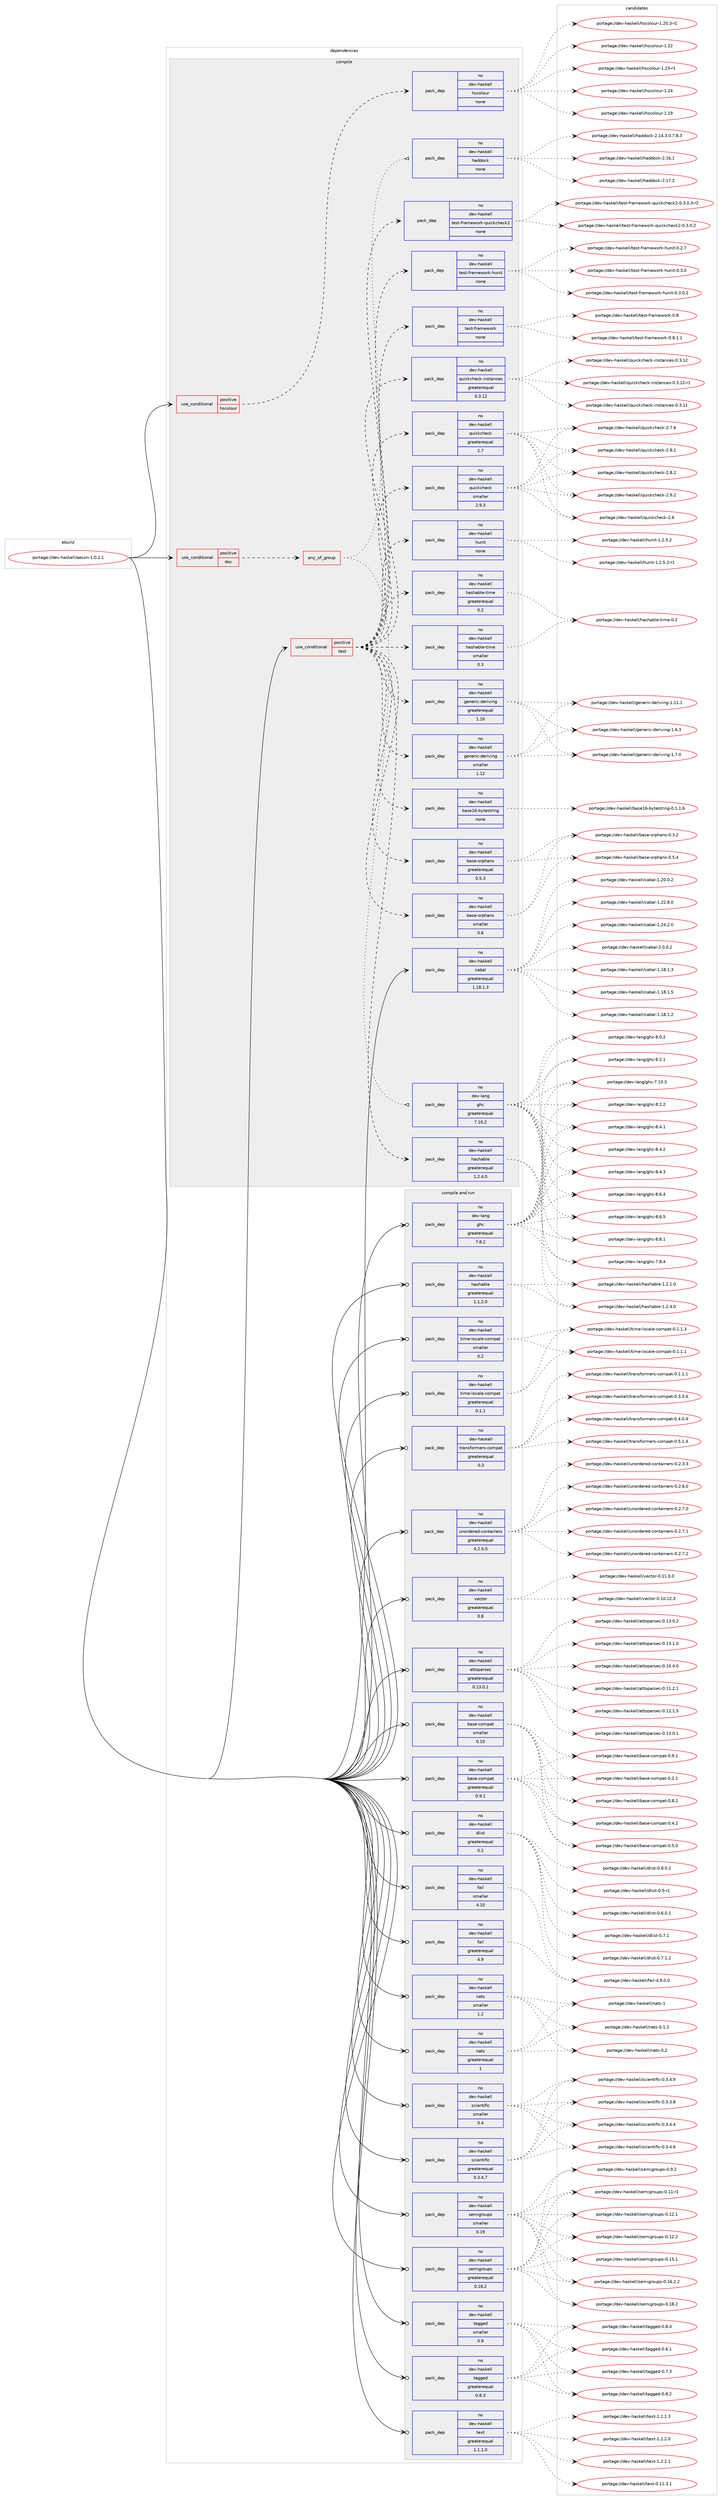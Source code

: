 digraph prolog {

# *************
# Graph options
# *************

newrank=true;
concentrate=true;
compound=true;
graph [rankdir=LR,fontname=Helvetica,fontsize=10,ranksep=1.5];#, ranksep=2.5, nodesep=0.2];
edge  [arrowhead=vee];
node  [fontname=Helvetica,fontsize=10];

# **********
# The ebuild
# **********

subgraph cluster_leftcol {
color=gray;
rank=same;
label=<<i>ebuild</i>>;
id [label="portage://dev-haskell/aeson-1.0.2.1", color=red, width=4, href="../dev-haskell/aeson-1.0.2.1.svg"];
}

# ****************
# The dependencies
# ****************

subgraph cluster_midcol {
color=gray;
label=<<i>dependencies</i>>;
subgraph cluster_compile {
fillcolor="#eeeeee";
style=filled;
label=<<i>compile</i>>;
subgraph cond14086 {
dependency61122 [label=<<TABLE BORDER="0" CELLBORDER="1" CELLSPACING="0" CELLPADDING="4"><TR><TD ROWSPAN="3" CELLPADDING="10">use_conditional</TD></TR><TR><TD>positive</TD></TR><TR><TD>doc</TD></TR></TABLE>>, shape=none, color=red];
subgraph any1284 {
dependency61123 [label=<<TABLE BORDER="0" CELLBORDER="1" CELLSPACING="0" CELLPADDING="4"><TR><TD CELLPADDING="10">any_of_group</TD></TR></TABLE>>, shape=none, color=red];subgraph pack45693 {
dependency61124 [label=<<TABLE BORDER="0" CELLBORDER="1" CELLSPACING="0" CELLPADDING="4" WIDTH="220"><TR><TD ROWSPAN="6" CELLPADDING="30">pack_dep</TD></TR><TR><TD WIDTH="110">no</TD></TR><TR><TD>dev-haskell</TD></TR><TR><TD>haddock</TD></TR><TR><TD>none</TD></TR><TR><TD></TD></TR></TABLE>>, shape=none, color=blue];
}
dependency61123:e -> dependency61124:w [weight=20,style="dotted",arrowhead="oinv"];
subgraph pack45694 {
dependency61125 [label=<<TABLE BORDER="0" CELLBORDER="1" CELLSPACING="0" CELLPADDING="4" WIDTH="220"><TR><TD ROWSPAN="6" CELLPADDING="30">pack_dep</TD></TR><TR><TD WIDTH="110">no</TD></TR><TR><TD>dev-lang</TD></TR><TR><TD>ghc</TD></TR><TR><TD>greaterequal</TD></TR><TR><TD>7.10.2</TD></TR></TABLE>>, shape=none, color=blue];
}
dependency61123:e -> dependency61125:w [weight=20,style="dotted",arrowhead="oinv"];
}
dependency61122:e -> dependency61123:w [weight=20,style="dashed",arrowhead="vee"];
}
id:e -> dependency61122:w [weight=20,style="solid",arrowhead="vee"];
subgraph cond14087 {
dependency61126 [label=<<TABLE BORDER="0" CELLBORDER="1" CELLSPACING="0" CELLPADDING="4"><TR><TD ROWSPAN="3" CELLPADDING="10">use_conditional</TD></TR><TR><TD>positive</TD></TR><TR><TD>hscolour</TD></TR></TABLE>>, shape=none, color=red];
subgraph pack45695 {
dependency61127 [label=<<TABLE BORDER="0" CELLBORDER="1" CELLSPACING="0" CELLPADDING="4" WIDTH="220"><TR><TD ROWSPAN="6" CELLPADDING="30">pack_dep</TD></TR><TR><TD WIDTH="110">no</TD></TR><TR><TD>dev-haskell</TD></TR><TR><TD>hscolour</TD></TR><TR><TD>none</TD></TR><TR><TD></TD></TR></TABLE>>, shape=none, color=blue];
}
dependency61126:e -> dependency61127:w [weight=20,style="dashed",arrowhead="vee"];
}
id:e -> dependency61126:w [weight=20,style="solid",arrowhead="vee"];
subgraph cond14088 {
dependency61128 [label=<<TABLE BORDER="0" CELLBORDER="1" CELLSPACING="0" CELLPADDING="4"><TR><TD ROWSPAN="3" CELLPADDING="10">use_conditional</TD></TR><TR><TD>positive</TD></TR><TR><TD>test</TD></TR></TABLE>>, shape=none, color=red];
subgraph pack45696 {
dependency61129 [label=<<TABLE BORDER="0" CELLBORDER="1" CELLSPACING="0" CELLPADDING="4" WIDTH="220"><TR><TD ROWSPAN="6" CELLPADDING="30">pack_dep</TD></TR><TR><TD WIDTH="110">no</TD></TR><TR><TD>dev-haskell</TD></TR><TR><TD>base-orphans</TD></TR><TR><TD>greaterequal</TD></TR><TR><TD>0.5.3</TD></TR></TABLE>>, shape=none, color=blue];
}
dependency61128:e -> dependency61129:w [weight=20,style="dashed",arrowhead="vee"];
subgraph pack45697 {
dependency61130 [label=<<TABLE BORDER="0" CELLBORDER="1" CELLSPACING="0" CELLPADDING="4" WIDTH="220"><TR><TD ROWSPAN="6" CELLPADDING="30">pack_dep</TD></TR><TR><TD WIDTH="110">no</TD></TR><TR><TD>dev-haskell</TD></TR><TR><TD>base-orphans</TD></TR><TR><TD>smaller</TD></TR><TR><TD>0.6</TD></TR></TABLE>>, shape=none, color=blue];
}
dependency61128:e -> dependency61130:w [weight=20,style="dashed",arrowhead="vee"];
subgraph pack45698 {
dependency61131 [label=<<TABLE BORDER="0" CELLBORDER="1" CELLSPACING="0" CELLPADDING="4" WIDTH="220"><TR><TD ROWSPAN="6" CELLPADDING="30">pack_dep</TD></TR><TR><TD WIDTH="110">no</TD></TR><TR><TD>dev-haskell</TD></TR><TR><TD>base16-bytestring</TD></TR><TR><TD>none</TD></TR><TR><TD></TD></TR></TABLE>>, shape=none, color=blue];
}
dependency61128:e -> dependency61131:w [weight=20,style="dashed",arrowhead="vee"];
subgraph pack45699 {
dependency61132 [label=<<TABLE BORDER="0" CELLBORDER="1" CELLSPACING="0" CELLPADDING="4" WIDTH="220"><TR><TD ROWSPAN="6" CELLPADDING="30">pack_dep</TD></TR><TR><TD WIDTH="110">no</TD></TR><TR><TD>dev-haskell</TD></TR><TR><TD>generic-deriving</TD></TR><TR><TD>greaterequal</TD></TR><TR><TD>1.10</TD></TR></TABLE>>, shape=none, color=blue];
}
dependency61128:e -> dependency61132:w [weight=20,style="dashed",arrowhead="vee"];
subgraph pack45700 {
dependency61133 [label=<<TABLE BORDER="0" CELLBORDER="1" CELLSPACING="0" CELLPADDING="4" WIDTH="220"><TR><TD ROWSPAN="6" CELLPADDING="30">pack_dep</TD></TR><TR><TD WIDTH="110">no</TD></TR><TR><TD>dev-haskell</TD></TR><TR><TD>generic-deriving</TD></TR><TR><TD>smaller</TD></TR><TR><TD>1.12</TD></TR></TABLE>>, shape=none, color=blue];
}
dependency61128:e -> dependency61133:w [weight=20,style="dashed",arrowhead="vee"];
subgraph pack45701 {
dependency61134 [label=<<TABLE BORDER="0" CELLBORDER="1" CELLSPACING="0" CELLPADDING="4" WIDTH="220"><TR><TD ROWSPAN="6" CELLPADDING="30">pack_dep</TD></TR><TR><TD WIDTH="110">no</TD></TR><TR><TD>dev-haskell</TD></TR><TR><TD>hashable</TD></TR><TR><TD>greaterequal</TD></TR><TR><TD>1.2.4.0</TD></TR></TABLE>>, shape=none, color=blue];
}
dependency61128:e -> dependency61134:w [weight=20,style="dashed",arrowhead="vee"];
subgraph pack45702 {
dependency61135 [label=<<TABLE BORDER="0" CELLBORDER="1" CELLSPACING="0" CELLPADDING="4" WIDTH="220"><TR><TD ROWSPAN="6" CELLPADDING="30">pack_dep</TD></TR><TR><TD WIDTH="110">no</TD></TR><TR><TD>dev-haskell</TD></TR><TR><TD>hashable-time</TD></TR><TR><TD>greaterequal</TD></TR><TR><TD>0.2</TD></TR></TABLE>>, shape=none, color=blue];
}
dependency61128:e -> dependency61135:w [weight=20,style="dashed",arrowhead="vee"];
subgraph pack45703 {
dependency61136 [label=<<TABLE BORDER="0" CELLBORDER="1" CELLSPACING="0" CELLPADDING="4" WIDTH="220"><TR><TD ROWSPAN="6" CELLPADDING="30">pack_dep</TD></TR><TR><TD WIDTH="110">no</TD></TR><TR><TD>dev-haskell</TD></TR><TR><TD>hashable-time</TD></TR><TR><TD>smaller</TD></TR><TR><TD>0.3</TD></TR></TABLE>>, shape=none, color=blue];
}
dependency61128:e -> dependency61136:w [weight=20,style="dashed",arrowhead="vee"];
subgraph pack45704 {
dependency61137 [label=<<TABLE BORDER="0" CELLBORDER="1" CELLSPACING="0" CELLPADDING="4" WIDTH="220"><TR><TD ROWSPAN="6" CELLPADDING="30">pack_dep</TD></TR><TR><TD WIDTH="110">no</TD></TR><TR><TD>dev-haskell</TD></TR><TR><TD>hunit</TD></TR><TR><TD>none</TD></TR><TR><TD></TD></TR></TABLE>>, shape=none, color=blue];
}
dependency61128:e -> dependency61137:w [weight=20,style="dashed",arrowhead="vee"];
subgraph pack45705 {
dependency61138 [label=<<TABLE BORDER="0" CELLBORDER="1" CELLSPACING="0" CELLPADDING="4" WIDTH="220"><TR><TD ROWSPAN="6" CELLPADDING="30">pack_dep</TD></TR><TR><TD WIDTH="110">no</TD></TR><TR><TD>dev-haskell</TD></TR><TR><TD>quickcheck</TD></TR><TR><TD>greaterequal</TD></TR><TR><TD>2.7</TD></TR></TABLE>>, shape=none, color=blue];
}
dependency61128:e -> dependency61138:w [weight=20,style="dashed",arrowhead="vee"];
subgraph pack45706 {
dependency61139 [label=<<TABLE BORDER="0" CELLBORDER="1" CELLSPACING="0" CELLPADDING="4" WIDTH="220"><TR><TD ROWSPAN="6" CELLPADDING="30">pack_dep</TD></TR><TR><TD WIDTH="110">no</TD></TR><TR><TD>dev-haskell</TD></TR><TR><TD>quickcheck</TD></TR><TR><TD>smaller</TD></TR><TR><TD>2.9.3</TD></TR></TABLE>>, shape=none, color=blue];
}
dependency61128:e -> dependency61139:w [weight=20,style="dashed",arrowhead="vee"];
subgraph pack45707 {
dependency61140 [label=<<TABLE BORDER="0" CELLBORDER="1" CELLSPACING="0" CELLPADDING="4" WIDTH="220"><TR><TD ROWSPAN="6" CELLPADDING="30">pack_dep</TD></TR><TR><TD WIDTH="110">no</TD></TR><TR><TD>dev-haskell</TD></TR><TR><TD>quickcheck-instances</TD></TR><TR><TD>greaterequal</TD></TR><TR><TD>0.3.12</TD></TR></TABLE>>, shape=none, color=blue];
}
dependency61128:e -> dependency61140:w [weight=20,style="dashed",arrowhead="vee"];
subgraph pack45708 {
dependency61141 [label=<<TABLE BORDER="0" CELLBORDER="1" CELLSPACING="0" CELLPADDING="4" WIDTH="220"><TR><TD ROWSPAN="6" CELLPADDING="30">pack_dep</TD></TR><TR><TD WIDTH="110">no</TD></TR><TR><TD>dev-haskell</TD></TR><TR><TD>test-framework</TD></TR><TR><TD>none</TD></TR><TR><TD></TD></TR></TABLE>>, shape=none, color=blue];
}
dependency61128:e -> dependency61141:w [weight=20,style="dashed",arrowhead="vee"];
subgraph pack45709 {
dependency61142 [label=<<TABLE BORDER="0" CELLBORDER="1" CELLSPACING="0" CELLPADDING="4" WIDTH="220"><TR><TD ROWSPAN="6" CELLPADDING="30">pack_dep</TD></TR><TR><TD WIDTH="110">no</TD></TR><TR><TD>dev-haskell</TD></TR><TR><TD>test-framework-hunit</TD></TR><TR><TD>none</TD></TR><TR><TD></TD></TR></TABLE>>, shape=none, color=blue];
}
dependency61128:e -> dependency61142:w [weight=20,style="dashed",arrowhead="vee"];
subgraph pack45710 {
dependency61143 [label=<<TABLE BORDER="0" CELLBORDER="1" CELLSPACING="0" CELLPADDING="4" WIDTH="220"><TR><TD ROWSPAN="6" CELLPADDING="30">pack_dep</TD></TR><TR><TD WIDTH="110">no</TD></TR><TR><TD>dev-haskell</TD></TR><TR><TD>test-framework-quickcheck2</TD></TR><TR><TD>none</TD></TR><TR><TD></TD></TR></TABLE>>, shape=none, color=blue];
}
dependency61128:e -> dependency61143:w [weight=20,style="dashed",arrowhead="vee"];
}
id:e -> dependency61128:w [weight=20,style="solid",arrowhead="vee"];
subgraph pack45711 {
dependency61144 [label=<<TABLE BORDER="0" CELLBORDER="1" CELLSPACING="0" CELLPADDING="4" WIDTH="220"><TR><TD ROWSPAN="6" CELLPADDING="30">pack_dep</TD></TR><TR><TD WIDTH="110">no</TD></TR><TR><TD>dev-haskell</TD></TR><TR><TD>cabal</TD></TR><TR><TD>greaterequal</TD></TR><TR><TD>1.18.1.3</TD></TR></TABLE>>, shape=none, color=blue];
}
id:e -> dependency61144:w [weight=20,style="solid",arrowhead="vee"];
}
subgraph cluster_compileandrun {
fillcolor="#eeeeee";
style=filled;
label=<<i>compile and run</i>>;
subgraph pack45712 {
dependency61145 [label=<<TABLE BORDER="0" CELLBORDER="1" CELLSPACING="0" CELLPADDING="4" WIDTH="220"><TR><TD ROWSPAN="6" CELLPADDING="30">pack_dep</TD></TR><TR><TD WIDTH="110">no</TD></TR><TR><TD>dev-haskell</TD></TR><TR><TD>attoparsec</TD></TR><TR><TD>greaterequal</TD></TR><TR><TD>0.13.0.1</TD></TR></TABLE>>, shape=none, color=blue];
}
id:e -> dependency61145:w [weight=20,style="solid",arrowhead="odotvee"];
subgraph pack45713 {
dependency61146 [label=<<TABLE BORDER="0" CELLBORDER="1" CELLSPACING="0" CELLPADDING="4" WIDTH="220"><TR><TD ROWSPAN="6" CELLPADDING="30">pack_dep</TD></TR><TR><TD WIDTH="110">no</TD></TR><TR><TD>dev-haskell</TD></TR><TR><TD>base-compat</TD></TR><TR><TD>greaterequal</TD></TR><TR><TD>0.9.1</TD></TR></TABLE>>, shape=none, color=blue];
}
id:e -> dependency61146:w [weight=20,style="solid",arrowhead="odotvee"];
subgraph pack45714 {
dependency61147 [label=<<TABLE BORDER="0" CELLBORDER="1" CELLSPACING="0" CELLPADDING="4" WIDTH="220"><TR><TD ROWSPAN="6" CELLPADDING="30">pack_dep</TD></TR><TR><TD WIDTH="110">no</TD></TR><TR><TD>dev-haskell</TD></TR><TR><TD>base-compat</TD></TR><TR><TD>smaller</TD></TR><TR><TD>0.10</TD></TR></TABLE>>, shape=none, color=blue];
}
id:e -> dependency61147:w [weight=20,style="solid",arrowhead="odotvee"];
subgraph pack45715 {
dependency61148 [label=<<TABLE BORDER="0" CELLBORDER="1" CELLSPACING="0" CELLPADDING="4" WIDTH="220"><TR><TD ROWSPAN="6" CELLPADDING="30">pack_dep</TD></TR><TR><TD WIDTH="110">no</TD></TR><TR><TD>dev-haskell</TD></TR><TR><TD>dlist</TD></TR><TR><TD>greaterequal</TD></TR><TR><TD>0.2</TD></TR></TABLE>>, shape=none, color=blue];
}
id:e -> dependency61148:w [weight=20,style="solid",arrowhead="odotvee"];
subgraph pack45716 {
dependency61149 [label=<<TABLE BORDER="0" CELLBORDER="1" CELLSPACING="0" CELLPADDING="4" WIDTH="220"><TR><TD ROWSPAN="6" CELLPADDING="30">pack_dep</TD></TR><TR><TD WIDTH="110">no</TD></TR><TR><TD>dev-haskell</TD></TR><TR><TD>fail</TD></TR><TR><TD>greaterequal</TD></TR><TR><TD>4.9</TD></TR></TABLE>>, shape=none, color=blue];
}
id:e -> dependency61149:w [weight=20,style="solid",arrowhead="odotvee"];
subgraph pack45717 {
dependency61150 [label=<<TABLE BORDER="0" CELLBORDER="1" CELLSPACING="0" CELLPADDING="4" WIDTH="220"><TR><TD ROWSPAN="6" CELLPADDING="30">pack_dep</TD></TR><TR><TD WIDTH="110">no</TD></TR><TR><TD>dev-haskell</TD></TR><TR><TD>fail</TD></TR><TR><TD>smaller</TD></TR><TR><TD>4.10</TD></TR></TABLE>>, shape=none, color=blue];
}
id:e -> dependency61150:w [weight=20,style="solid",arrowhead="odotvee"];
subgraph pack45718 {
dependency61151 [label=<<TABLE BORDER="0" CELLBORDER="1" CELLSPACING="0" CELLPADDING="4" WIDTH="220"><TR><TD ROWSPAN="6" CELLPADDING="30">pack_dep</TD></TR><TR><TD WIDTH="110">no</TD></TR><TR><TD>dev-haskell</TD></TR><TR><TD>hashable</TD></TR><TR><TD>greaterequal</TD></TR><TR><TD>1.1.2.0</TD></TR></TABLE>>, shape=none, color=blue];
}
id:e -> dependency61151:w [weight=20,style="solid",arrowhead="odotvee"];
subgraph pack45719 {
dependency61152 [label=<<TABLE BORDER="0" CELLBORDER="1" CELLSPACING="0" CELLPADDING="4" WIDTH="220"><TR><TD ROWSPAN="6" CELLPADDING="30">pack_dep</TD></TR><TR><TD WIDTH="110">no</TD></TR><TR><TD>dev-haskell</TD></TR><TR><TD>nats</TD></TR><TR><TD>greaterequal</TD></TR><TR><TD>1</TD></TR></TABLE>>, shape=none, color=blue];
}
id:e -> dependency61152:w [weight=20,style="solid",arrowhead="odotvee"];
subgraph pack45720 {
dependency61153 [label=<<TABLE BORDER="0" CELLBORDER="1" CELLSPACING="0" CELLPADDING="4" WIDTH="220"><TR><TD ROWSPAN="6" CELLPADDING="30">pack_dep</TD></TR><TR><TD WIDTH="110">no</TD></TR><TR><TD>dev-haskell</TD></TR><TR><TD>nats</TD></TR><TR><TD>smaller</TD></TR><TR><TD>1.2</TD></TR></TABLE>>, shape=none, color=blue];
}
id:e -> dependency61153:w [weight=20,style="solid",arrowhead="odotvee"];
subgraph pack45721 {
dependency61154 [label=<<TABLE BORDER="0" CELLBORDER="1" CELLSPACING="0" CELLPADDING="4" WIDTH="220"><TR><TD ROWSPAN="6" CELLPADDING="30">pack_dep</TD></TR><TR><TD WIDTH="110">no</TD></TR><TR><TD>dev-haskell</TD></TR><TR><TD>scientific</TD></TR><TR><TD>greaterequal</TD></TR><TR><TD>0.3.4.7</TD></TR></TABLE>>, shape=none, color=blue];
}
id:e -> dependency61154:w [weight=20,style="solid",arrowhead="odotvee"];
subgraph pack45722 {
dependency61155 [label=<<TABLE BORDER="0" CELLBORDER="1" CELLSPACING="0" CELLPADDING="4" WIDTH="220"><TR><TD ROWSPAN="6" CELLPADDING="30">pack_dep</TD></TR><TR><TD WIDTH="110">no</TD></TR><TR><TD>dev-haskell</TD></TR><TR><TD>scientific</TD></TR><TR><TD>smaller</TD></TR><TR><TD>0.4</TD></TR></TABLE>>, shape=none, color=blue];
}
id:e -> dependency61155:w [weight=20,style="solid",arrowhead="odotvee"];
subgraph pack45723 {
dependency61156 [label=<<TABLE BORDER="0" CELLBORDER="1" CELLSPACING="0" CELLPADDING="4" WIDTH="220"><TR><TD ROWSPAN="6" CELLPADDING="30">pack_dep</TD></TR><TR><TD WIDTH="110">no</TD></TR><TR><TD>dev-haskell</TD></TR><TR><TD>semigroups</TD></TR><TR><TD>greaterequal</TD></TR><TR><TD>0.18.2</TD></TR></TABLE>>, shape=none, color=blue];
}
id:e -> dependency61156:w [weight=20,style="solid",arrowhead="odotvee"];
subgraph pack45724 {
dependency61157 [label=<<TABLE BORDER="0" CELLBORDER="1" CELLSPACING="0" CELLPADDING="4" WIDTH="220"><TR><TD ROWSPAN="6" CELLPADDING="30">pack_dep</TD></TR><TR><TD WIDTH="110">no</TD></TR><TR><TD>dev-haskell</TD></TR><TR><TD>semigroups</TD></TR><TR><TD>smaller</TD></TR><TR><TD>0.19</TD></TR></TABLE>>, shape=none, color=blue];
}
id:e -> dependency61157:w [weight=20,style="solid",arrowhead="odotvee"];
subgraph pack45725 {
dependency61158 [label=<<TABLE BORDER="0" CELLBORDER="1" CELLSPACING="0" CELLPADDING="4" WIDTH="220"><TR><TD ROWSPAN="6" CELLPADDING="30">pack_dep</TD></TR><TR><TD WIDTH="110">no</TD></TR><TR><TD>dev-haskell</TD></TR><TR><TD>tagged</TD></TR><TR><TD>greaterequal</TD></TR><TR><TD>0.8.3</TD></TR></TABLE>>, shape=none, color=blue];
}
id:e -> dependency61158:w [weight=20,style="solid",arrowhead="odotvee"];
subgraph pack45726 {
dependency61159 [label=<<TABLE BORDER="0" CELLBORDER="1" CELLSPACING="0" CELLPADDING="4" WIDTH="220"><TR><TD ROWSPAN="6" CELLPADDING="30">pack_dep</TD></TR><TR><TD WIDTH="110">no</TD></TR><TR><TD>dev-haskell</TD></TR><TR><TD>tagged</TD></TR><TR><TD>smaller</TD></TR><TR><TD>0.9</TD></TR></TABLE>>, shape=none, color=blue];
}
id:e -> dependency61159:w [weight=20,style="solid",arrowhead="odotvee"];
subgraph pack45727 {
dependency61160 [label=<<TABLE BORDER="0" CELLBORDER="1" CELLSPACING="0" CELLPADDING="4" WIDTH="220"><TR><TD ROWSPAN="6" CELLPADDING="30">pack_dep</TD></TR><TR><TD WIDTH="110">no</TD></TR><TR><TD>dev-haskell</TD></TR><TR><TD>text</TD></TR><TR><TD>greaterequal</TD></TR><TR><TD>1.1.1.0</TD></TR></TABLE>>, shape=none, color=blue];
}
id:e -> dependency61160:w [weight=20,style="solid",arrowhead="odotvee"];
subgraph pack45728 {
dependency61161 [label=<<TABLE BORDER="0" CELLBORDER="1" CELLSPACING="0" CELLPADDING="4" WIDTH="220"><TR><TD ROWSPAN="6" CELLPADDING="30">pack_dep</TD></TR><TR><TD WIDTH="110">no</TD></TR><TR><TD>dev-haskell</TD></TR><TR><TD>time-locale-compat</TD></TR><TR><TD>greaterequal</TD></TR><TR><TD>0.1.1</TD></TR></TABLE>>, shape=none, color=blue];
}
id:e -> dependency61161:w [weight=20,style="solid",arrowhead="odotvee"];
subgraph pack45729 {
dependency61162 [label=<<TABLE BORDER="0" CELLBORDER="1" CELLSPACING="0" CELLPADDING="4" WIDTH="220"><TR><TD ROWSPAN="6" CELLPADDING="30">pack_dep</TD></TR><TR><TD WIDTH="110">no</TD></TR><TR><TD>dev-haskell</TD></TR><TR><TD>time-locale-compat</TD></TR><TR><TD>smaller</TD></TR><TR><TD>0.2</TD></TR></TABLE>>, shape=none, color=blue];
}
id:e -> dependency61162:w [weight=20,style="solid",arrowhead="odotvee"];
subgraph pack45730 {
dependency61163 [label=<<TABLE BORDER="0" CELLBORDER="1" CELLSPACING="0" CELLPADDING="4" WIDTH="220"><TR><TD ROWSPAN="6" CELLPADDING="30">pack_dep</TD></TR><TR><TD WIDTH="110">no</TD></TR><TR><TD>dev-haskell</TD></TR><TR><TD>transformers-compat</TD></TR><TR><TD>greaterequal</TD></TR><TR><TD>0.3</TD></TR></TABLE>>, shape=none, color=blue];
}
id:e -> dependency61163:w [weight=20,style="solid",arrowhead="odotvee"];
subgraph pack45731 {
dependency61164 [label=<<TABLE BORDER="0" CELLBORDER="1" CELLSPACING="0" CELLPADDING="4" WIDTH="220"><TR><TD ROWSPAN="6" CELLPADDING="30">pack_dep</TD></TR><TR><TD WIDTH="110">no</TD></TR><TR><TD>dev-haskell</TD></TR><TR><TD>unordered-containers</TD></TR><TR><TD>greaterequal</TD></TR><TR><TD>0.2.5.0</TD></TR></TABLE>>, shape=none, color=blue];
}
id:e -> dependency61164:w [weight=20,style="solid",arrowhead="odotvee"];
subgraph pack45732 {
dependency61165 [label=<<TABLE BORDER="0" CELLBORDER="1" CELLSPACING="0" CELLPADDING="4" WIDTH="220"><TR><TD ROWSPAN="6" CELLPADDING="30">pack_dep</TD></TR><TR><TD WIDTH="110">no</TD></TR><TR><TD>dev-haskell</TD></TR><TR><TD>vector</TD></TR><TR><TD>greaterequal</TD></TR><TR><TD>0.8</TD></TR></TABLE>>, shape=none, color=blue];
}
id:e -> dependency61165:w [weight=20,style="solid",arrowhead="odotvee"];
subgraph pack45733 {
dependency61166 [label=<<TABLE BORDER="0" CELLBORDER="1" CELLSPACING="0" CELLPADDING="4" WIDTH="220"><TR><TD ROWSPAN="6" CELLPADDING="30">pack_dep</TD></TR><TR><TD WIDTH="110">no</TD></TR><TR><TD>dev-lang</TD></TR><TR><TD>ghc</TD></TR><TR><TD>greaterequal</TD></TR><TR><TD>7.8.2</TD></TR></TABLE>>, shape=none, color=blue];
}
id:e -> dependency61166:w [weight=20,style="solid",arrowhead="odotvee"];
}
subgraph cluster_run {
fillcolor="#eeeeee";
style=filled;
label=<<i>run</i>>;
}
}

# **************
# The candidates
# **************

subgraph cluster_choices {
rank=same;
color=gray;
label=<<i>candidates</i>>;

subgraph choice45693 {
color=black;
nodesep=1;
choiceportage1001011184510497115107101108108471049710010011199107455046495246514648465546564651 [label="portage://dev-haskell/haddock-2.14.3.0.7.8.3", color=red, width=4,href="../dev-haskell/haddock-2.14.3.0.7.8.3.svg"];
choiceportage100101118451049711510710110810847104971001001119910745504649544649 [label="portage://dev-haskell/haddock-2.16.1", color=red, width=4,href="../dev-haskell/haddock-2.16.1.svg"];
choiceportage100101118451049711510710110810847104971001001119910745504649554650 [label="portage://dev-haskell/haddock-2.17.2", color=red, width=4,href="../dev-haskell/haddock-2.17.2.svg"];
dependency61124:e -> choiceportage1001011184510497115107101108108471049710010011199107455046495246514648465546564651:w [style=dotted,weight="100"];
dependency61124:e -> choiceportage100101118451049711510710110810847104971001001119910745504649544649:w [style=dotted,weight="100"];
dependency61124:e -> choiceportage100101118451049711510710110810847104971001001119910745504649554650:w [style=dotted,weight="100"];
}
subgraph choice45694 {
color=black;
nodesep=1;
choiceportage1001011184510897110103471031049945554649484651 [label="portage://dev-lang/ghc-7.10.3", color=red, width=4,href="../dev-lang/ghc-7.10.3.svg"];
choiceportage10010111845108971101034710310499455546564652 [label="portage://dev-lang/ghc-7.8.4", color=red, width=4,href="../dev-lang/ghc-7.8.4.svg"];
choiceportage10010111845108971101034710310499455646484650 [label="portage://dev-lang/ghc-8.0.2", color=red, width=4,href="../dev-lang/ghc-8.0.2.svg"];
choiceportage10010111845108971101034710310499455646504649 [label="portage://dev-lang/ghc-8.2.1", color=red, width=4,href="../dev-lang/ghc-8.2.1.svg"];
choiceportage10010111845108971101034710310499455646504650 [label="portage://dev-lang/ghc-8.2.2", color=red, width=4,href="../dev-lang/ghc-8.2.2.svg"];
choiceportage10010111845108971101034710310499455646524649 [label="portage://dev-lang/ghc-8.4.1", color=red, width=4,href="../dev-lang/ghc-8.4.1.svg"];
choiceportage10010111845108971101034710310499455646524650 [label="portage://dev-lang/ghc-8.4.2", color=red, width=4,href="../dev-lang/ghc-8.4.2.svg"];
choiceportage10010111845108971101034710310499455646524651 [label="portage://dev-lang/ghc-8.4.3", color=red, width=4,href="../dev-lang/ghc-8.4.3.svg"];
choiceportage10010111845108971101034710310499455646544652 [label="portage://dev-lang/ghc-8.6.4", color=red, width=4,href="../dev-lang/ghc-8.6.4.svg"];
choiceportage10010111845108971101034710310499455646544653 [label="portage://dev-lang/ghc-8.6.5", color=red, width=4,href="../dev-lang/ghc-8.6.5.svg"];
choiceportage10010111845108971101034710310499455646564649 [label="portage://dev-lang/ghc-8.8.1", color=red, width=4,href="../dev-lang/ghc-8.8.1.svg"];
dependency61125:e -> choiceportage1001011184510897110103471031049945554649484651:w [style=dotted,weight="100"];
dependency61125:e -> choiceportage10010111845108971101034710310499455546564652:w [style=dotted,weight="100"];
dependency61125:e -> choiceportage10010111845108971101034710310499455646484650:w [style=dotted,weight="100"];
dependency61125:e -> choiceportage10010111845108971101034710310499455646504649:w [style=dotted,weight="100"];
dependency61125:e -> choiceportage10010111845108971101034710310499455646504650:w [style=dotted,weight="100"];
dependency61125:e -> choiceportage10010111845108971101034710310499455646524649:w [style=dotted,weight="100"];
dependency61125:e -> choiceportage10010111845108971101034710310499455646524650:w [style=dotted,weight="100"];
dependency61125:e -> choiceportage10010111845108971101034710310499455646524651:w [style=dotted,weight="100"];
dependency61125:e -> choiceportage10010111845108971101034710310499455646544652:w [style=dotted,weight="100"];
dependency61125:e -> choiceportage10010111845108971101034710310499455646544653:w [style=dotted,weight="100"];
dependency61125:e -> choiceportage10010111845108971101034710310499455646564649:w [style=dotted,weight="100"];
}
subgraph choice45695 {
color=black;
nodesep=1;
choiceportage100101118451049711510710110810847104115991111081111171144549464957 [label="portage://dev-haskell/hscolour-1.19", color=red, width=4,href="../dev-haskell/hscolour-1.19.svg"];
choiceportage10010111845104971151071011081084710411599111108111117114454946504846514511449 [label="portage://dev-haskell/hscolour-1.20.3-r1", color=red, width=4,href="../dev-haskell/hscolour-1.20.3-r1.svg"];
choiceportage100101118451049711510710110810847104115991111081111171144549465050 [label="portage://dev-haskell/hscolour-1.22", color=red, width=4,href="../dev-haskell/hscolour-1.22.svg"];
choiceportage1001011184510497115107101108108471041159911110811111711445494650514511449 [label="portage://dev-haskell/hscolour-1.23-r1", color=red, width=4,href="../dev-haskell/hscolour-1.23-r1.svg"];
choiceportage100101118451049711510710110810847104115991111081111171144549465052 [label="portage://dev-haskell/hscolour-1.24", color=red, width=4,href="../dev-haskell/hscolour-1.24.svg"];
dependency61127:e -> choiceportage100101118451049711510710110810847104115991111081111171144549464957:w [style=dotted,weight="100"];
dependency61127:e -> choiceportage10010111845104971151071011081084710411599111108111117114454946504846514511449:w [style=dotted,weight="100"];
dependency61127:e -> choiceportage100101118451049711510710110810847104115991111081111171144549465050:w [style=dotted,weight="100"];
dependency61127:e -> choiceportage1001011184510497115107101108108471041159911110811111711445494650514511449:w [style=dotted,weight="100"];
dependency61127:e -> choiceportage100101118451049711510710110810847104115991111081111171144549465052:w [style=dotted,weight="100"];
}
subgraph choice45696 {
color=black;
nodesep=1;
choiceportage10010111845104971151071011081084798971151014511111411210497110115454846514650 [label="portage://dev-haskell/base-orphans-0.3.2", color=red, width=4,href="../dev-haskell/base-orphans-0.3.2.svg"];
choiceportage10010111845104971151071011081084798971151014511111411210497110115454846534652 [label="portage://dev-haskell/base-orphans-0.5.4", color=red, width=4,href="../dev-haskell/base-orphans-0.5.4.svg"];
dependency61129:e -> choiceportage10010111845104971151071011081084798971151014511111411210497110115454846514650:w [style=dotted,weight="100"];
dependency61129:e -> choiceportage10010111845104971151071011081084798971151014511111411210497110115454846534652:w [style=dotted,weight="100"];
}
subgraph choice45697 {
color=black;
nodesep=1;
choiceportage10010111845104971151071011081084798971151014511111411210497110115454846514650 [label="portage://dev-haskell/base-orphans-0.3.2", color=red, width=4,href="../dev-haskell/base-orphans-0.3.2.svg"];
choiceportage10010111845104971151071011081084798971151014511111411210497110115454846534652 [label="portage://dev-haskell/base-orphans-0.5.4", color=red, width=4,href="../dev-haskell/base-orphans-0.5.4.svg"];
dependency61130:e -> choiceportage10010111845104971151071011081084798971151014511111411210497110115454846514650:w [style=dotted,weight="100"];
dependency61130:e -> choiceportage10010111845104971151071011081084798971151014511111411210497110115454846534652:w [style=dotted,weight="100"];
}
subgraph choice45698 {
color=black;
nodesep=1;
choiceportage1001011184510497115107101108108479897115101495445981211161011151161141051101034548464946494654 [label="portage://dev-haskell/base16-bytestring-0.1.1.6", color=red, width=4,href="../dev-haskell/base16-bytestring-0.1.1.6.svg"];
dependency61131:e -> choiceportage1001011184510497115107101108108479897115101495445981211161011151161141051101034548464946494654:w [style=dotted,weight="100"];
}
subgraph choice45699 {
color=black;
nodesep=1;
choiceportage100101118451049711510710110810847103101110101114105994510010111410511810511010345494649494649 [label="portage://dev-haskell/generic-deriving-1.11.1", color=red, width=4,href="../dev-haskell/generic-deriving-1.11.1.svg"];
choiceportage1001011184510497115107101108108471031011101011141059945100101114105118105110103454946544651 [label="portage://dev-haskell/generic-deriving-1.6.3", color=red, width=4,href="../dev-haskell/generic-deriving-1.6.3.svg"];
choiceportage1001011184510497115107101108108471031011101011141059945100101114105118105110103454946554648 [label="portage://dev-haskell/generic-deriving-1.7.0", color=red, width=4,href="../dev-haskell/generic-deriving-1.7.0.svg"];
dependency61132:e -> choiceportage100101118451049711510710110810847103101110101114105994510010111410511810511010345494649494649:w [style=dotted,weight="100"];
dependency61132:e -> choiceportage1001011184510497115107101108108471031011101011141059945100101114105118105110103454946544651:w [style=dotted,weight="100"];
dependency61132:e -> choiceportage1001011184510497115107101108108471031011101011141059945100101114105118105110103454946554648:w [style=dotted,weight="100"];
}
subgraph choice45700 {
color=black;
nodesep=1;
choiceportage100101118451049711510710110810847103101110101114105994510010111410511810511010345494649494649 [label="portage://dev-haskell/generic-deriving-1.11.1", color=red, width=4,href="../dev-haskell/generic-deriving-1.11.1.svg"];
choiceportage1001011184510497115107101108108471031011101011141059945100101114105118105110103454946544651 [label="portage://dev-haskell/generic-deriving-1.6.3", color=red, width=4,href="../dev-haskell/generic-deriving-1.6.3.svg"];
choiceportage1001011184510497115107101108108471031011101011141059945100101114105118105110103454946554648 [label="portage://dev-haskell/generic-deriving-1.7.0", color=red, width=4,href="../dev-haskell/generic-deriving-1.7.0.svg"];
dependency61133:e -> choiceportage100101118451049711510710110810847103101110101114105994510010111410511810511010345494649494649:w [style=dotted,weight="100"];
dependency61133:e -> choiceportage1001011184510497115107101108108471031011101011141059945100101114105118105110103454946544651:w [style=dotted,weight="100"];
dependency61133:e -> choiceportage1001011184510497115107101108108471031011101011141059945100101114105118105110103454946554648:w [style=dotted,weight="100"];
}
subgraph choice45701 {
color=black;
nodesep=1;
choiceportage1001011184510497115107101108108471049711510497981081014549465046494648 [label="portage://dev-haskell/hashable-1.2.1.0", color=red, width=4,href="../dev-haskell/hashable-1.2.1.0.svg"];
choiceportage1001011184510497115107101108108471049711510497981081014549465046524648 [label="portage://dev-haskell/hashable-1.2.4.0", color=red, width=4,href="../dev-haskell/hashable-1.2.4.0.svg"];
dependency61134:e -> choiceportage1001011184510497115107101108108471049711510497981081014549465046494648:w [style=dotted,weight="100"];
dependency61134:e -> choiceportage1001011184510497115107101108108471049711510497981081014549465046524648:w [style=dotted,weight="100"];
}
subgraph choice45702 {
color=black;
nodesep=1;
choiceportage1001011184510497115107101108108471049711510497981081014511610510910145484650 [label="portage://dev-haskell/hashable-time-0.2", color=red, width=4,href="../dev-haskell/hashable-time-0.2.svg"];
dependency61135:e -> choiceportage1001011184510497115107101108108471049711510497981081014511610510910145484650:w [style=dotted,weight="100"];
}
subgraph choice45703 {
color=black;
nodesep=1;
choiceportage1001011184510497115107101108108471049711510497981081014511610510910145484650 [label="portage://dev-haskell/hashable-time-0.2", color=red, width=4,href="../dev-haskell/hashable-time-0.2.svg"];
dependency61136:e -> choiceportage1001011184510497115107101108108471049711510497981081014511610510910145484650:w [style=dotted,weight="100"];
}
subgraph choice45704 {
color=black;
nodesep=1;
choiceportage1001011184510497115107101108108471041171101051164549465046534650 [label="portage://dev-haskell/hunit-1.2.5.2", color=red, width=4,href="../dev-haskell/hunit-1.2.5.2.svg"];
choiceportage10010111845104971151071011081084710411711010511645494650465346504511449 [label="portage://dev-haskell/hunit-1.2.5.2-r1", color=red, width=4,href="../dev-haskell/hunit-1.2.5.2-r1.svg"];
dependency61137:e -> choiceportage1001011184510497115107101108108471041171101051164549465046534650:w [style=dotted,weight="100"];
dependency61137:e -> choiceportage10010111845104971151071011081084710411711010511645494650465346504511449:w [style=dotted,weight="100"];
}
subgraph choice45705 {
color=black;
nodesep=1;
choiceportage10010111845104971151071011081084711311710599107991041019910745504654 [label="portage://dev-haskell/quickcheck-2.6", color=red, width=4,href="../dev-haskell/quickcheck-2.6.svg"];
choiceportage100101118451049711510710110810847113117105991079910410199107455046554654 [label="portage://dev-haskell/quickcheck-2.7.6", color=red, width=4,href="../dev-haskell/quickcheck-2.7.6.svg"];
choiceportage100101118451049711510710110810847113117105991079910410199107455046564649 [label="portage://dev-haskell/quickcheck-2.8.1", color=red, width=4,href="../dev-haskell/quickcheck-2.8.1.svg"];
choiceportage100101118451049711510710110810847113117105991079910410199107455046564650 [label="portage://dev-haskell/quickcheck-2.8.2", color=red, width=4,href="../dev-haskell/quickcheck-2.8.2.svg"];
choiceportage100101118451049711510710110810847113117105991079910410199107455046574650 [label="portage://dev-haskell/quickcheck-2.9.2", color=red, width=4,href="../dev-haskell/quickcheck-2.9.2.svg"];
dependency61138:e -> choiceportage10010111845104971151071011081084711311710599107991041019910745504654:w [style=dotted,weight="100"];
dependency61138:e -> choiceportage100101118451049711510710110810847113117105991079910410199107455046554654:w [style=dotted,weight="100"];
dependency61138:e -> choiceportage100101118451049711510710110810847113117105991079910410199107455046564649:w [style=dotted,weight="100"];
dependency61138:e -> choiceportage100101118451049711510710110810847113117105991079910410199107455046564650:w [style=dotted,weight="100"];
dependency61138:e -> choiceportage100101118451049711510710110810847113117105991079910410199107455046574650:w [style=dotted,weight="100"];
}
subgraph choice45706 {
color=black;
nodesep=1;
choiceportage10010111845104971151071011081084711311710599107991041019910745504654 [label="portage://dev-haskell/quickcheck-2.6", color=red, width=4,href="../dev-haskell/quickcheck-2.6.svg"];
choiceportage100101118451049711510710110810847113117105991079910410199107455046554654 [label="portage://dev-haskell/quickcheck-2.7.6", color=red, width=4,href="../dev-haskell/quickcheck-2.7.6.svg"];
choiceportage100101118451049711510710110810847113117105991079910410199107455046564649 [label="portage://dev-haskell/quickcheck-2.8.1", color=red, width=4,href="../dev-haskell/quickcheck-2.8.1.svg"];
choiceportage100101118451049711510710110810847113117105991079910410199107455046564650 [label="portage://dev-haskell/quickcheck-2.8.2", color=red, width=4,href="../dev-haskell/quickcheck-2.8.2.svg"];
choiceportage100101118451049711510710110810847113117105991079910410199107455046574650 [label="portage://dev-haskell/quickcheck-2.9.2", color=red, width=4,href="../dev-haskell/quickcheck-2.9.2.svg"];
dependency61139:e -> choiceportage10010111845104971151071011081084711311710599107991041019910745504654:w [style=dotted,weight="100"];
dependency61139:e -> choiceportage100101118451049711510710110810847113117105991079910410199107455046554654:w [style=dotted,weight="100"];
dependency61139:e -> choiceportage100101118451049711510710110810847113117105991079910410199107455046564649:w [style=dotted,weight="100"];
dependency61139:e -> choiceportage100101118451049711510710110810847113117105991079910410199107455046564650:w [style=dotted,weight="100"];
dependency61139:e -> choiceportage100101118451049711510710110810847113117105991079910410199107455046574650:w [style=dotted,weight="100"];
}
subgraph choice45707 {
color=black;
nodesep=1;
choiceportage10010111845104971151071011081084711311710599107991041019910745105110115116971109910111545484651464949 [label="portage://dev-haskell/quickcheck-instances-0.3.11", color=red, width=4,href="../dev-haskell/quickcheck-instances-0.3.11.svg"];
choiceportage10010111845104971151071011081084711311710599107991041019910745105110115116971109910111545484651464950 [label="portage://dev-haskell/quickcheck-instances-0.3.12", color=red, width=4,href="../dev-haskell/quickcheck-instances-0.3.12.svg"];
choiceportage100101118451049711510710110810847113117105991079910410199107451051101151169711099101115454846514649504511449 [label="portage://dev-haskell/quickcheck-instances-0.3.12-r1", color=red, width=4,href="../dev-haskell/quickcheck-instances-0.3.12-r1.svg"];
dependency61140:e -> choiceportage10010111845104971151071011081084711311710599107991041019910745105110115116971109910111545484651464949:w [style=dotted,weight="100"];
dependency61140:e -> choiceportage10010111845104971151071011081084711311710599107991041019910745105110115116971109910111545484651464950:w [style=dotted,weight="100"];
dependency61140:e -> choiceportage100101118451049711510710110810847113117105991079910410199107451051101151169711099101115454846514649504511449:w [style=dotted,weight="100"];
}
subgraph choice45708 {
color=black;
nodesep=1;
choiceportage100101118451049711510710110810847116101115116451021149710910111911111410745484656 [label="portage://dev-haskell/test-framework-0.8", color=red, width=4,href="../dev-haskell/test-framework-0.8.svg"];
choiceportage10010111845104971151071011081084711610111511645102114971091011191111141074548465646494649 [label="portage://dev-haskell/test-framework-0.8.1.1", color=red, width=4,href="../dev-haskell/test-framework-0.8.1.1.svg"];
dependency61141:e -> choiceportage100101118451049711510710110810847116101115116451021149710910111911111410745484656:w [style=dotted,weight="100"];
dependency61141:e -> choiceportage10010111845104971151071011081084711610111511645102114971091011191111141074548465646494649:w [style=dotted,weight="100"];
}
subgraph choice45709 {
color=black;
nodesep=1;
choiceportage100101118451049711510710110810847116101115116451021149710910111911111410745104117110105116454846504655 [label="portage://dev-haskell/test-framework-hunit-0.2.7", color=red, width=4,href="../dev-haskell/test-framework-hunit-0.2.7.svg"];
choiceportage100101118451049711510710110810847116101115116451021149710910111911111410745104117110105116454846514648 [label="portage://dev-haskell/test-framework-hunit-0.3.0", color=red, width=4,href="../dev-haskell/test-framework-hunit-0.3.0.svg"];
choiceportage1001011184510497115107101108108471161011151164510211497109101119111114107451041171101051164548465146484650 [label="portage://dev-haskell/test-framework-hunit-0.3.0.2", color=red, width=4,href="../dev-haskell/test-framework-hunit-0.3.0.2.svg"];
dependency61142:e -> choiceportage100101118451049711510710110810847116101115116451021149710910111911111410745104117110105116454846504655:w [style=dotted,weight="100"];
dependency61142:e -> choiceportage100101118451049711510710110810847116101115116451021149710910111911111410745104117110105116454846514648:w [style=dotted,weight="100"];
dependency61142:e -> choiceportage1001011184510497115107101108108471161011151164510211497109101119111114107451041171101051164548465146484650:w [style=dotted,weight="100"];
}
subgraph choice45710 {
color=black;
nodesep=1;
choiceportage100101118451049711510710110810847116101115116451021149710910111911111410745113117105991079910410199107504548465146484650 [label="portage://dev-haskell/test-framework-quickcheck2-0.3.0.2", color=red, width=4,href="../dev-haskell/test-framework-quickcheck2-0.3.0.2.svg"];
choiceportage1001011184510497115107101108108471161011151164510211497109101119111114107451131171059910799104101991075045484651464846514511450 [label="portage://dev-haskell/test-framework-quickcheck2-0.3.0.3-r2", color=red, width=4,href="../dev-haskell/test-framework-quickcheck2-0.3.0.3-r2.svg"];
dependency61143:e -> choiceportage100101118451049711510710110810847116101115116451021149710910111911111410745113117105991079910410199107504548465146484650:w [style=dotted,weight="100"];
dependency61143:e -> choiceportage1001011184510497115107101108108471161011151164510211497109101119111114107451131171059910799104101991075045484651464846514511450:w [style=dotted,weight="100"];
}
subgraph choice45711 {
color=black;
nodesep=1;
choiceportage10010111845104971151071011081084799979897108454946495646494650 [label="portage://dev-haskell/cabal-1.18.1.2", color=red, width=4,href="../dev-haskell/cabal-1.18.1.2.svg"];
choiceportage10010111845104971151071011081084799979897108454946495646494651 [label="portage://dev-haskell/cabal-1.18.1.3", color=red, width=4,href="../dev-haskell/cabal-1.18.1.3.svg"];
choiceportage10010111845104971151071011081084799979897108454946495646494653 [label="portage://dev-haskell/cabal-1.18.1.5", color=red, width=4,href="../dev-haskell/cabal-1.18.1.5.svg"];
choiceportage10010111845104971151071011081084799979897108454946504846484650 [label="portage://dev-haskell/cabal-1.20.0.2", color=red, width=4,href="../dev-haskell/cabal-1.20.0.2.svg"];
choiceportage10010111845104971151071011081084799979897108454946505046564648 [label="portage://dev-haskell/cabal-1.22.8.0", color=red, width=4,href="../dev-haskell/cabal-1.22.8.0.svg"];
choiceportage10010111845104971151071011081084799979897108454946505246504648 [label="portage://dev-haskell/cabal-1.24.2.0", color=red, width=4,href="../dev-haskell/cabal-1.24.2.0.svg"];
choiceportage100101118451049711510710110810847999798971084550464846484650 [label="portage://dev-haskell/cabal-2.0.0.2", color=red, width=4,href="../dev-haskell/cabal-2.0.0.2.svg"];
dependency61144:e -> choiceportage10010111845104971151071011081084799979897108454946495646494650:w [style=dotted,weight="100"];
dependency61144:e -> choiceportage10010111845104971151071011081084799979897108454946495646494651:w [style=dotted,weight="100"];
dependency61144:e -> choiceportage10010111845104971151071011081084799979897108454946495646494653:w [style=dotted,weight="100"];
dependency61144:e -> choiceportage10010111845104971151071011081084799979897108454946504846484650:w [style=dotted,weight="100"];
dependency61144:e -> choiceportage10010111845104971151071011081084799979897108454946505046564648:w [style=dotted,weight="100"];
dependency61144:e -> choiceportage10010111845104971151071011081084799979897108454946505246504648:w [style=dotted,weight="100"];
dependency61144:e -> choiceportage100101118451049711510710110810847999798971084550464846484650:w [style=dotted,weight="100"];
}
subgraph choice45712 {
color=black;
nodesep=1;
choiceportage100101118451049711510710110810847971161161111129711411510199454846494846524648 [label="portage://dev-haskell/attoparsec-0.10.4.0", color=red, width=4,href="../dev-haskell/attoparsec-0.10.4.0.svg"];
choiceportage100101118451049711510710110810847971161161111129711411510199454846494946504649 [label="portage://dev-haskell/attoparsec-0.11.2.1", color=red, width=4,href="../dev-haskell/attoparsec-0.11.2.1.svg"];
choiceportage100101118451049711510710110810847971161161111129711411510199454846495046494653 [label="portage://dev-haskell/attoparsec-0.12.1.5", color=red, width=4,href="../dev-haskell/attoparsec-0.12.1.5.svg"];
choiceportage100101118451049711510710110810847971161161111129711411510199454846495146484649 [label="portage://dev-haskell/attoparsec-0.13.0.1", color=red, width=4,href="../dev-haskell/attoparsec-0.13.0.1.svg"];
choiceportage100101118451049711510710110810847971161161111129711411510199454846495146484650 [label="portage://dev-haskell/attoparsec-0.13.0.2", color=red, width=4,href="../dev-haskell/attoparsec-0.13.0.2.svg"];
choiceportage100101118451049711510710110810847971161161111129711411510199454846495146494648 [label="portage://dev-haskell/attoparsec-0.13.1.0", color=red, width=4,href="../dev-haskell/attoparsec-0.13.1.0.svg"];
dependency61145:e -> choiceportage100101118451049711510710110810847971161161111129711411510199454846494846524648:w [style=dotted,weight="100"];
dependency61145:e -> choiceportage100101118451049711510710110810847971161161111129711411510199454846494946504649:w [style=dotted,weight="100"];
dependency61145:e -> choiceportage100101118451049711510710110810847971161161111129711411510199454846495046494653:w [style=dotted,weight="100"];
dependency61145:e -> choiceportage100101118451049711510710110810847971161161111129711411510199454846495146484649:w [style=dotted,weight="100"];
dependency61145:e -> choiceportage100101118451049711510710110810847971161161111129711411510199454846495146484650:w [style=dotted,weight="100"];
dependency61145:e -> choiceportage100101118451049711510710110810847971161161111129711411510199454846495146494648:w [style=dotted,weight="100"];
}
subgraph choice45713 {
color=black;
nodesep=1;
choiceportage1001011184510497115107101108108479897115101459911110911297116454846504649 [label="portage://dev-haskell/base-compat-0.2.1", color=red, width=4,href="../dev-haskell/base-compat-0.2.1.svg"];
choiceportage1001011184510497115107101108108479897115101459911110911297116454846524650 [label="portage://dev-haskell/base-compat-0.4.2", color=red, width=4,href="../dev-haskell/base-compat-0.4.2.svg"];
choiceportage1001011184510497115107101108108479897115101459911110911297116454846534648 [label="portage://dev-haskell/base-compat-0.5.0", color=red, width=4,href="../dev-haskell/base-compat-0.5.0.svg"];
choiceportage1001011184510497115107101108108479897115101459911110911297116454846564650 [label="portage://dev-haskell/base-compat-0.8.2", color=red, width=4,href="../dev-haskell/base-compat-0.8.2.svg"];
choiceportage1001011184510497115107101108108479897115101459911110911297116454846574649 [label="portage://dev-haskell/base-compat-0.9.1", color=red, width=4,href="../dev-haskell/base-compat-0.9.1.svg"];
dependency61146:e -> choiceportage1001011184510497115107101108108479897115101459911110911297116454846504649:w [style=dotted,weight="100"];
dependency61146:e -> choiceportage1001011184510497115107101108108479897115101459911110911297116454846524650:w [style=dotted,weight="100"];
dependency61146:e -> choiceportage1001011184510497115107101108108479897115101459911110911297116454846534648:w [style=dotted,weight="100"];
dependency61146:e -> choiceportage1001011184510497115107101108108479897115101459911110911297116454846564650:w [style=dotted,weight="100"];
dependency61146:e -> choiceportage1001011184510497115107101108108479897115101459911110911297116454846574649:w [style=dotted,weight="100"];
}
subgraph choice45714 {
color=black;
nodesep=1;
choiceportage1001011184510497115107101108108479897115101459911110911297116454846504649 [label="portage://dev-haskell/base-compat-0.2.1", color=red, width=4,href="../dev-haskell/base-compat-0.2.1.svg"];
choiceportage1001011184510497115107101108108479897115101459911110911297116454846524650 [label="portage://dev-haskell/base-compat-0.4.2", color=red, width=4,href="../dev-haskell/base-compat-0.4.2.svg"];
choiceportage1001011184510497115107101108108479897115101459911110911297116454846534648 [label="portage://dev-haskell/base-compat-0.5.0", color=red, width=4,href="../dev-haskell/base-compat-0.5.0.svg"];
choiceportage1001011184510497115107101108108479897115101459911110911297116454846564650 [label="portage://dev-haskell/base-compat-0.8.2", color=red, width=4,href="../dev-haskell/base-compat-0.8.2.svg"];
choiceportage1001011184510497115107101108108479897115101459911110911297116454846574649 [label="portage://dev-haskell/base-compat-0.9.1", color=red, width=4,href="../dev-haskell/base-compat-0.9.1.svg"];
dependency61147:e -> choiceportage1001011184510497115107101108108479897115101459911110911297116454846504649:w [style=dotted,weight="100"];
dependency61147:e -> choiceportage1001011184510497115107101108108479897115101459911110911297116454846524650:w [style=dotted,weight="100"];
dependency61147:e -> choiceportage1001011184510497115107101108108479897115101459911110911297116454846534648:w [style=dotted,weight="100"];
dependency61147:e -> choiceportage1001011184510497115107101108108479897115101459911110911297116454846564650:w [style=dotted,weight="100"];
dependency61147:e -> choiceportage1001011184510497115107101108108479897115101459911110911297116454846574649:w [style=dotted,weight="100"];
}
subgraph choice45715 {
color=black;
nodesep=1;
choiceportage100101118451049711510710110810847100108105115116454846534511449 [label="portage://dev-haskell/dlist-0.5-r1", color=red, width=4,href="../dev-haskell/dlist-0.5-r1.svg"];
choiceportage1001011184510497115107101108108471001081051151164548465446484649 [label="portage://dev-haskell/dlist-0.6.0.1", color=red, width=4,href="../dev-haskell/dlist-0.6.0.1.svg"];
choiceportage100101118451049711510710110810847100108105115116454846554649 [label="portage://dev-haskell/dlist-0.7.1", color=red, width=4,href="../dev-haskell/dlist-0.7.1.svg"];
choiceportage1001011184510497115107101108108471001081051151164548465546494650 [label="portage://dev-haskell/dlist-0.7.1.2", color=red, width=4,href="../dev-haskell/dlist-0.7.1.2.svg"];
choiceportage1001011184510497115107101108108471001081051151164548465646484650 [label="portage://dev-haskell/dlist-0.8.0.2", color=red, width=4,href="../dev-haskell/dlist-0.8.0.2.svg"];
dependency61148:e -> choiceportage100101118451049711510710110810847100108105115116454846534511449:w [style=dotted,weight="100"];
dependency61148:e -> choiceportage1001011184510497115107101108108471001081051151164548465446484649:w [style=dotted,weight="100"];
dependency61148:e -> choiceportage100101118451049711510710110810847100108105115116454846554649:w [style=dotted,weight="100"];
dependency61148:e -> choiceportage1001011184510497115107101108108471001081051151164548465546494650:w [style=dotted,weight="100"];
dependency61148:e -> choiceportage1001011184510497115107101108108471001081051151164548465646484650:w [style=dotted,weight="100"];
}
subgraph choice45716 {
color=black;
nodesep=1;
choiceportage100101118451049711510710110810847102971051084552465746484648 [label="portage://dev-haskell/fail-4.9.0.0", color=red, width=4,href="../dev-haskell/fail-4.9.0.0.svg"];
dependency61149:e -> choiceportage100101118451049711510710110810847102971051084552465746484648:w [style=dotted,weight="100"];
}
subgraph choice45717 {
color=black;
nodesep=1;
choiceportage100101118451049711510710110810847102971051084552465746484648 [label="portage://dev-haskell/fail-4.9.0.0", color=red, width=4,href="../dev-haskell/fail-4.9.0.0.svg"];
dependency61150:e -> choiceportage100101118451049711510710110810847102971051084552465746484648:w [style=dotted,weight="100"];
}
subgraph choice45718 {
color=black;
nodesep=1;
choiceportage1001011184510497115107101108108471049711510497981081014549465046494648 [label="portage://dev-haskell/hashable-1.2.1.0", color=red, width=4,href="../dev-haskell/hashable-1.2.1.0.svg"];
choiceportage1001011184510497115107101108108471049711510497981081014549465046524648 [label="portage://dev-haskell/hashable-1.2.4.0", color=red, width=4,href="../dev-haskell/hashable-1.2.4.0.svg"];
dependency61151:e -> choiceportage1001011184510497115107101108108471049711510497981081014549465046494648:w [style=dotted,weight="100"];
dependency61151:e -> choiceportage1001011184510497115107101108108471049711510497981081014549465046524648:w [style=dotted,weight="100"];
}
subgraph choice45719 {
color=black;
nodesep=1;
choiceportage10010111845104971151071011081084711097116115454846494650 [label="portage://dev-haskell/nats-0.1.2", color=red, width=4,href="../dev-haskell/nats-0.1.2.svg"];
choiceportage1001011184510497115107101108108471109711611545484650 [label="portage://dev-haskell/nats-0.2", color=red, width=4,href="../dev-haskell/nats-0.2.svg"];
choiceportage100101118451049711510710110810847110971161154549 [label="portage://dev-haskell/nats-1", color=red, width=4,href="../dev-haskell/nats-1.svg"];
dependency61152:e -> choiceportage10010111845104971151071011081084711097116115454846494650:w [style=dotted,weight="100"];
dependency61152:e -> choiceportage1001011184510497115107101108108471109711611545484650:w [style=dotted,weight="100"];
dependency61152:e -> choiceportage100101118451049711510710110810847110971161154549:w [style=dotted,weight="100"];
}
subgraph choice45720 {
color=black;
nodesep=1;
choiceportage10010111845104971151071011081084711097116115454846494650 [label="portage://dev-haskell/nats-0.1.2", color=red, width=4,href="../dev-haskell/nats-0.1.2.svg"];
choiceportage1001011184510497115107101108108471109711611545484650 [label="portage://dev-haskell/nats-0.2", color=red, width=4,href="../dev-haskell/nats-0.2.svg"];
choiceportage100101118451049711510710110810847110971161154549 [label="portage://dev-haskell/nats-1", color=red, width=4,href="../dev-haskell/nats-1.svg"];
dependency61153:e -> choiceportage10010111845104971151071011081084711097116115454846494650:w [style=dotted,weight="100"];
dependency61153:e -> choiceportage1001011184510497115107101108108471109711611545484650:w [style=dotted,weight="100"];
dependency61153:e -> choiceportage100101118451049711510710110810847110971161154549:w [style=dotted,weight="100"];
}
subgraph choice45721 {
color=black;
nodesep=1;
choiceportage10010111845104971151071011081084711599105101110116105102105994548465146514656 [label="portage://dev-haskell/scientific-0.3.3.8", color=red, width=4,href="../dev-haskell/scientific-0.3.3.8.svg"];
choiceportage10010111845104971151071011081084711599105101110116105102105994548465146524652 [label="portage://dev-haskell/scientific-0.3.4.4", color=red, width=4,href="../dev-haskell/scientific-0.3.4.4.svg"];
choiceportage10010111845104971151071011081084711599105101110116105102105994548465146524654 [label="portage://dev-haskell/scientific-0.3.4.6", color=red, width=4,href="../dev-haskell/scientific-0.3.4.6.svg"];
choiceportage10010111845104971151071011081084711599105101110116105102105994548465146524657 [label="portage://dev-haskell/scientific-0.3.4.9", color=red, width=4,href="../dev-haskell/scientific-0.3.4.9.svg"];
dependency61154:e -> choiceportage10010111845104971151071011081084711599105101110116105102105994548465146514656:w [style=dotted,weight="100"];
dependency61154:e -> choiceportage10010111845104971151071011081084711599105101110116105102105994548465146524652:w [style=dotted,weight="100"];
dependency61154:e -> choiceportage10010111845104971151071011081084711599105101110116105102105994548465146524654:w [style=dotted,weight="100"];
dependency61154:e -> choiceportage10010111845104971151071011081084711599105101110116105102105994548465146524657:w [style=dotted,weight="100"];
}
subgraph choice45722 {
color=black;
nodesep=1;
choiceportage10010111845104971151071011081084711599105101110116105102105994548465146514656 [label="portage://dev-haskell/scientific-0.3.3.8", color=red, width=4,href="../dev-haskell/scientific-0.3.3.8.svg"];
choiceportage10010111845104971151071011081084711599105101110116105102105994548465146524652 [label="portage://dev-haskell/scientific-0.3.4.4", color=red, width=4,href="../dev-haskell/scientific-0.3.4.4.svg"];
choiceportage10010111845104971151071011081084711599105101110116105102105994548465146524654 [label="portage://dev-haskell/scientific-0.3.4.6", color=red, width=4,href="../dev-haskell/scientific-0.3.4.6.svg"];
choiceportage10010111845104971151071011081084711599105101110116105102105994548465146524657 [label="portage://dev-haskell/scientific-0.3.4.9", color=red, width=4,href="../dev-haskell/scientific-0.3.4.9.svg"];
dependency61155:e -> choiceportage10010111845104971151071011081084711599105101110116105102105994548465146514656:w [style=dotted,weight="100"];
dependency61155:e -> choiceportage10010111845104971151071011081084711599105101110116105102105994548465146524652:w [style=dotted,weight="100"];
dependency61155:e -> choiceportage10010111845104971151071011081084711599105101110116105102105994548465146524654:w [style=dotted,weight="100"];
dependency61155:e -> choiceportage10010111845104971151071011081084711599105101110116105102105994548465146524657:w [style=dotted,weight="100"];
}
subgraph choice45723 {
color=black;
nodesep=1;
choiceportage10010111845104971151071011081084711510110910510311411111711211545484649494511449 [label="portage://dev-haskell/semigroups-0.11-r1", color=red, width=4,href="../dev-haskell/semigroups-0.11-r1.svg"];
choiceportage10010111845104971151071011081084711510110910510311411111711211545484649504649 [label="portage://dev-haskell/semigroups-0.12.1", color=red, width=4,href="../dev-haskell/semigroups-0.12.1.svg"];
choiceportage10010111845104971151071011081084711510110910510311411111711211545484649504650 [label="portage://dev-haskell/semigroups-0.12.2", color=red, width=4,href="../dev-haskell/semigroups-0.12.2.svg"];
choiceportage10010111845104971151071011081084711510110910510311411111711211545484649534649 [label="portage://dev-haskell/semigroups-0.15.1", color=red, width=4,href="../dev-haskell/semigroups-0.15.1.svg"];
choiceportage100101118451049711510710110810847115101109105103114111117112115454846495446504650 [label="portage://dev-haskell/semigroups-0.16.2.2", color=red, width=4,href="../dev-haskell/semigroups-0.16.2.2.svg"];
choiceportage10010111845104971151071011081084711510110910510311411111711211545484649564650 [label="portage://dev-haskell/semigroups-0.18.2", color=red, width=4,href="../dev-haskell/semigroups-0.18.2.svg"];
choiceportage100101118451049711510710110810847115101109105103114111117112115454846574650 [label="portage://dev-haskell/semigroups-0.9.2", color=red, width=4,href="../dev-haskell/semigroups-0.9.2.svg"];
dependency61156:e -> choiceportage10010111845104971151071011081084711510110910510311411111711211545484649494511449:w [style=dotted,weight="100"];
dependency61156:e -> choiceportage10010111845104971151071011081084711510110910510311411111711211545484649504649:w [style=dotted,weight="100"];
dependency61156:e -> choiceportage10010111845104971151071011081084711510110910510311411111711211545484649504650:w [style=dotted,weight="100"];
dependency61156:e -> choiceportage10010111845104971151071011081084711510110910510311411111711211545484649534649:w [style=dotted,weight="100"];
dependency61156:e -> choiceportage100101118451049711510710110810847115101109105103114111117112115454846495446504650:w [style=dotted,weight="100"];
dependency61156:e -> choiceportage10010111845104971151071011081084711510110910510311411111711211545484649564650:w [style=dotted,weight="100"];
dependency61156:e -> choiceportage100101118451049711510710110810847115101109105103114111117112115454846574650:w [style=dotted,weight="100"];
}
subgraph choice45724 {
color=black;
nodesep=1;
choiceportage10010111845104971151071011081084711510110910510311411111711211545484649494511449 [label="portage://dev-haskell/semigroups-0.11-r1", color=red, width=4,href="../dev-haskell/semigroups-0.11-r1.svg"];
choiceportage10010111845104971151071011081084711510110910510311411111711211545484649504649 [label="portage://dev-haskell/semigroups-0.12.1", color=red, width=4,href="../dev-haskell/semigroups-0.12.1.svg"];
choiceportage10010111845104971151071011081084711510110910510311411111711211545484649504650 [label="portage://dev-haskell/semigroups-0.12.2", color=red, width=4,href="../dev-haskell/semigroups-0.12.2.svg"];
choiceportage10010111845104971151071011081084711510110910510311411111711211545484649534649 [label="portage://dev-haskell/semigroups-0.15.1", color=red, width=4,href="../dev-haskell/semigroups-0.15.1.svg"];
choiceportage100101118451049711510710110810847115101109105103114111117112115454846495446504650 [label="portage://dev-haskell/semigroups-0.16.2.2", color=red, width=4,href="../dev-haskell/semigroups-0.16.2.2.svg"];
choiceportage10010111845104971151071011081084711510110910510311411111711211545484649564650 [label="portage://dev-haskell/semigroups-0.18.2", color=red, width=4,href="../dev-haskell/semigroups-0.18.2.svg"];
choiceportage100101118451049711510710110810847115101109105103114111117112115454846574650 [label="portage://dev-haskell/semigroups-0.9.2", color=red, width=4,href="../dev-haskell/semigroups-0.9.2.svg"];
dependency61157:e -> choiceportage10010111845104971151071011081084711510110910510311411111711211545484649494511449:w [style=dotted,weight="100"];
dependency61157:e -> choiceportage10010111845104971151071011081084711510110910510311411111711211545484649504649:w [style=dotted,weight="100"];
dependency61157:e -> choiceportage10010111845104971151071011081084711510110910510311411111711211545484649504650:w [style=dotted,weight="100"];
dependency61157:e -> choiceportage10010111845104971151071011081084711510110910510311411111711211545484649534649:w [style=dotted,weight="100"];
dependency61157:e -> choiceportage100101118451049711510710110810847115101109105103114111117112115454846495446504650:w [style=dotted,weight="100"];
dependency61157:e -> choiceportage10010111845104971151071011081084711510110910510311411111711211545484649564650:w [style=dotted,weight="100"];
dependency61157:e -> choiceportage100101118451049711510710110810847115101109105103114111117112115454846574650:w [style=dotted,weight="100"];
}
subgraph choice45725 {
color=black;
nodesep=1;
choiceportage10010111845104971151071011081084711697103103101100454846544649 [label="portage://dev-haskell/tagged-0.6.1", color=red, width=4,href="../dev-haskell/tagged-0.6.1.svg"];
choiceportage10010111845104971151071011081084711697103103101100454846554651 [label="portage://dev-haskell/tagged-0.7.3", color=red, width=4,href="../dev-haskell/tagged-0.7.3.svg"];
choiceportage10010111845104971151071011081084711697103103101100454846564650 [label="portage://dev-haskell/tagged-0.8.2", color=red, width=4,href="../dev-haskell/tagged-0.8.2.svg"];
choiceportage10010111845104971151071011081084711697103103101100454846564652 [label="portage://dev-haskell/tagged-0.8.4", color=red, width=4,href="../dev-haskell/tagged-0.8.4.svg"];
dependency61158:e -> choiceportage10010111845104971151071011081084711697103103101100454846544649:w [style=dotted,weight="100"];
dependency61158:e -> choiceportage10010111845104971151071011081084711697103103101100454846554651:w [style=dotted,weight="100"];
dependency61158:e -> choiceportage10010111845104971151071011081084711697103103101100454846564650:w [style=dotted,weight="100"];
dependency61158:e -> choiceportage10010111845104971151071011081084711697103103101100454846564652:w [style=dotted,weight="100"];
}
subgraph choice45726 {
color=black;
nodesep=1;
choiceportage10010111845104971151071011081084711697103103101100454846544649 [label="portage://dev-haskell/tagged-0.6.1", color=red, width=4,href="../dev-haskell/tagged-0.6.1.svg"];
choiceportage10010111845104971151071011081084711697103103101100454846554651 [label="portage://dev-haskell/tagged-0.7.3", color=red, width=4,href="../dev-haskell/tagged-0.7.3.svg"];
choiceportage10010111845104971151071011081084711697103103101100454846564650 [label="portage://dev-haskell/tagged-0.8.2", color=red, width=4,href="../dev-haskell/tagged-0.8.2.svg"];
choiceportage10010111845104971151071011081084711697103103101100454846564652 [label="portage://dev-haskell/tagged-0.8.4", color=red, width=4,href="../dev-haskell/tagged-0.8.4.svg"];
dependency61159:e -> choiceportage10010111845104971151071011081084711697103103101100454846544649:w [style=dotted,weight="100"];
dependency61159:e -> choiceportage10010111845104971151071011081084711697103103101100454846554651:w [style=dotted,weight="100"];
dependency61159:e -> choiceportage10010111845104971151071011081084711697103103101100454846564650:w [style=dotted,weight="100"];
dependency61159:e -> choiceportage10010111845104971151071011081084711697103103101100454846564652:w [style=dotted,weight="100"];
}
subgraph choice45727 {
color=black;
nodesep=1;
choiceportage100101118451049711510710110810847116101120116454846494946514649 [label="portage://dev-haskell/text-0.11.3.1", color=red, width=4,href="../dev-haskell/text-0.11.3.1.svg"];
choiceportage1001011184510497115107101108108471161011201164549464946494651 [label="portage://dev-haskell/text-1.1.1.3", color=red, width=4,href="../dev-haskell/text-1.1.1.3.svg"];
choiceportage1001011184510497115107101108108471161011201164549465046504648 [label="portage://dev-haskell/text-1.2.2.0", color=red, width=4,href="../dev-haskell/text-1.2.2.0.svg"];
choiceportage1001011184510497115107101108108471161011201164549465046504649 [label="portage://dev-haskell/text-1.2.2.1", color=red, width=4,href="../dev-haskell/text-1.2.2.1.svg"];
dependency61160:e -> choiceportage100101118451049711510710110810847116101120116454846494946514649:w [style=dotted,weight="100"];
dependency61160:e -> choiceportage1001011184510497115107101108108471161011201164549464946494651:w [style=dotted,weight="100"];
dependency61160:e -> choiceportage1001011184510497115107101108108471161011201164549465046504648:w [style=dotted,weight="100"];
dependency61160:e -> choiceportage1001011184510497115107101108108471161011201164549465046504649:w [style=dotted,weight="100"];
}
subgraph choice45728 {
color=black;
nodesep=1;
choiceportage1001011184510497115107101108108471161051091014510811199971081014599111109112971164548464946494649 [label="portage://dev-haskell/time-locale-compat-0.1.1.1", color=red, width=4,href="../dev-haskell/time-locale-compat-0.1.1.1.svg"];
choiceportage1001011184510497115107101108108471161051091014510811199971081014599111109112971164548464946494651 [label="portage://dev-haskell/time-locale-compat-0.1.1.3", color=red, width=4,href="../dev-haskell/time-locale-compat-0.1.1.3.svg"];
dependency61161:e -> choiceportage1001011184510497115107101108108471161051091014510811199971081014599111109112971164548464946494649:w [style=dotted,weight="100"];
dependency61161:e -> choiceportage1001011184510497115107101108108471161051091014510811199971081014599111109112971164548464946494651:w [style=dotted,weight="100"];
}
subgraph choice45729 {
color=black;
nodesep=1;
choiceportage1001011184510497115107101108108471161051091014510811199971081014599111109112971164548464946494649 [label="portage://dev-haskell/time-locale-compat-0.1.1.1", color=red, width=4,href="../dev-haskell/time-locale-compat-0.1.1.1.svg"];
choiceportage1001011184510497115107101108108471161051091014510811199971081014599111109112971164548464946494651 [label="portage://dev-haskell/time-locale-compat-0.1.1.3", color=red, width=4,href="../dev-haskell/time-locale-compat-0.1.1.3.svg"];
dependency61162:e -> choiceportage1001011184510497115107101108108471161051091014510811199971081014599111109112971164548464946494649:w [style=dotted,weight="100"];
dependency61162:e -> choiceportage1001011184510497115107101108108471161051091014510811199971081014599111109112971164548464946494651:w [style=dotted,weight="100"];
}
subgraph choice45730 {
color=black;
nodesep=1;
choiceportage100101118451049711510710110810847116114971101151021111141091011141154599111109112971164548464946494649 [label="portage://dev-haskell/transformers-compat-0.1.1.1", color=red, width=4,href="../dev-haskell/transformers-compat-0.1.1.1.svg"];
choiceportage100101118451049711510710110810847116114971101151021111141091011141154599111109112971164548465146514652 [label="portage://dev-haskell/transformers-compat-0.3.3.4", color=red, width=4,href="../dev-haskell/transformers-compat-0.3.3.4.svg"];
choiceportage100101118451049711510710110810847116114971101151021111141091011141154599111109112971164548465246484652 [label="portage://dev-haskell/transformers-compat-0.4.0.4", color=red, width=4,href="../dev-haskell/transformers-compat-0.4.0.4.svg"];
choiceportage100101118451049711510710110810847116114971101151021111141091011141154599111109112971164548465346494652 [label="portage://dev-haskell/transformers-compat-0.5.1.4", color=red, width=4,href="../dev-haskell/transformers-compat-0.5.1.4.svg"];
dependency61163:e -> choiceportage100101118451049711510710110810847116114971101151021111141091011141154599111109112971164548464946494649:w [style=dotted,weight="100"];
dependency61163:e -> choiceportage100101118451049711510710110810847116114971101151021111141091011141154599111109112971164548465146514652:w [style=dotted,weight="100"];
dependency61163:e -> choiceportage100101118451049711510710110810847116114971101151021111141091011141154599111109112971164548465246484652:w [style=dotted,weight="100"];
dependency61163:e -> choiceportage100101118451049711510710110810847116114971101151021111141091011141154599111109112971164548465346494652:w [style=dotted,weight="100"];
}
subgraph choice45731 {
color=black;
nodesep=1;
choiceportage1001011184510497115107101108108471171101111141001011141011004599111110116971051101011141154548465046514651 [label="portage://dev-haskell/unordered-containers-0.2.3.3", color=red, width=4,href="../dev-haskell/unordered-containers-0.2.3.3.svg"];
choiceportage1001011184510497115107101108108471171101111141001011141011004599111110116971051101011141154548465046544648 [label="portage://dev-haskell/unordered-containers-0.2.6.0", color=red, width=4,href="../dev-haskell/unordered-containers-0.2.6.0.svg"];
choiceportage1001011184510497115107101108108471171101111141001011141011004599111110116971051101011141154548465046554648 [label="portage://dev-haskell/unordered-containers-0.2.7.0", color=red, width=4,href="../dev-haskell/unordered-containers-0.2.7.0.svg"];
choiceportage1001011184510497115107101108108471171101111141001011141011004599111110116971051101011141154548465046554649 [label="portage://dev-haskell/unordered-containers-0.2.7.1", color=red, width=4,href="../dev-haskell/unordered-containers-0.2.7.1.svg"];
choiceportage1001011184510497115107101108108471171101111141001011141011004599111110116971051101011141154548465046554650 [label="portage://dev-haskell/unordered-containers-0.2.7.2", color=red, width=4,href="../dev-haskell/unordered-containers-0.2.7.2.svg"];
dependency61164:e -> choiceportage1001011184510497115107101108108471171101111141001011141011004599111110116971051101011141154548465046514651:w [style=dotted,weight="100"];
dependency61164:e -> choiceportage1001011184510497115107101108108471171101111141001011141011004599111110116971051101011141154548465046544648:w [style=dotted,weight="100"];
dependency61164:e -> choiceportage1001011184510497115107101108108471171101111141001011141011004599111110116971051101011141154548465046554648:w [style=dotted,weight="100"];
dependency61164:e -> choiceportage1001011184510497115107101108108471171101111141001011141011004599111110116971051101011141154548465046554649:w [style=dotted,weight="100"];
dependency61164:e -> choiceportage1001011184510497115107101108108471171101111141001011141011004599111110116971051101011141154548465046554650:w [style=dotted,weight="100"];
}
subgraph choice45732 {
color=black;
nodesep=1;
choiceportage1001011184510497115107101108108471181019911611111445484649484649504651 [label="portage://dev-haskell/vector-0.10.12.3", color=red, width=4,href="../dev-haskell/vector-0.10.12.3.svg"];
choiceportage10010111845104971151071011081084711810199116111114454846494946484648 [label="portage://dev-haskell/vector-0.11.0.0", color=red, width=4,href="../dev-haskell/vector-0.11.0.0.svg"];
dependency61165:e -> choiceportage1001011184510497115107101108108471181019911611111445484649484649504651:w [style=dotted,weight="100"];
dependency61165:e -> choiceportage10010111845104971151071011081084711810199116111114454846494946484648:w [style=dotted,weight="100"];
}
subgraph choice45733 {
color=black;
nodesep=1;
choiceportage1001011184510897110103471031049945554649484651 [label="portage://dev-lang/ghc-7.10.3", color=red, width=4,href="../dev-lang/ghc-7.10.3.svg"];
choiceportage10010111845108971101034710310499455546564652 [label="portage://dev-lang/ghc-7.8.4", color=red, width=4,href="../dev-lang/ghc-7.8.4.svg"];
choiceportage10010111845108971101034710310499455646484650 [label="portage://dev-lang/ghc-8.0.2", color=red, width=4,href="../dev-lang/ghc-8.0.2.svg"];
choiceportage10010111845108971101034710310499455646504649 [label="portage://dev-lang/ghc-8.2.1", color=red, width=4,href="../dev-lang/ghc-8.2.1.svg"];
choiceportage10010111845108971101034710310499455646504650 [label="portage://dev-lang/ghc-8.2.2", color=red, width=4,href="../dev-lang/ghc-8.2.2.svg"];
choiceportage10010111845108971101034710310499455646524649 [label="portage://dev-lang/ghc-8.4.1", color=red, width=4,href="../dev-lang/ghc-8.4.1.svg"];
choiceportage10010111845108971101034710310499455646524650 [label="portage://dev-lang/ghc-8.4.2", color=red, width=4,href="../dev-lang/ghc-8.4.2.svg"];
choiceportage10010111845108971101034710310499455646524651 [label="portage://dev-lang/ghc-8.4.3", color=red, width=4,href="../dev-lang/ghc-8.4.3.svg"];
choiceportage10010111845108971101034710310499455646544652 [label="portage://dev-lang/ghc-8.6.4", color=red, width=4,href="../dev-lang/ghc-8.6.4.svg"];
choiceportage10010111845108971101034710310499455646544653 [label="portage://dev-lang/ghc-8.6.5", color=red, width=4,href="../dev-lang/ghc-8.6.5.svg"];
choiceportage10010111845108971101034710310499455646564649 [label="portage://dev-lang/ghc-8.8.1", color=red, width=4,href="../dev-lang/ghc-8.8.1.svg"];
dependency61166:e -> choiceportage1001011184510897110103471031049945554649484651:w [style=dotted,weight="100"];
dependency61166:e -> choiceportage10010111845108971101034710310499455546564652:w [style=dotted,weight="100"];
dependency61166:e -> choiceportage10010111845108971101034710310499455646484650:w [style=dotted,weight="100"];
dependency61166:e -> choiceportage10010111845108971101034710310499455646504649:w [style=dotted,weight="100"];
dependency61166:e -> choiceportage10010111845108971101034710310499455646504650:w [style=dotted,weight="100"];
dependency61166:e -> choiceportage10010111845108971101034710310499455646524649:w [style=dotted,weight="100"];
dependency61166:e -> choiceportage10010111845108971101034710310499455646524650:w [style=dotted,weight="100"];
dependency61166:e -> choiceportage10010111845108971101034710310499455646524651:w [style=dotted,weight="100"];
dependency61166:e -> choiceportage10010111845108971101034710310499455646544652:w [style=dotted,weight="100"];
dependency61166:e -> choiceportage10010111845108971101034710310499455646544653:w [style=dotted,weight="100"];
dependency61166:e -> choiceportage10010111845108971101034710310499455646564649:w [style=dotted,weight="100"];
}
}

}
